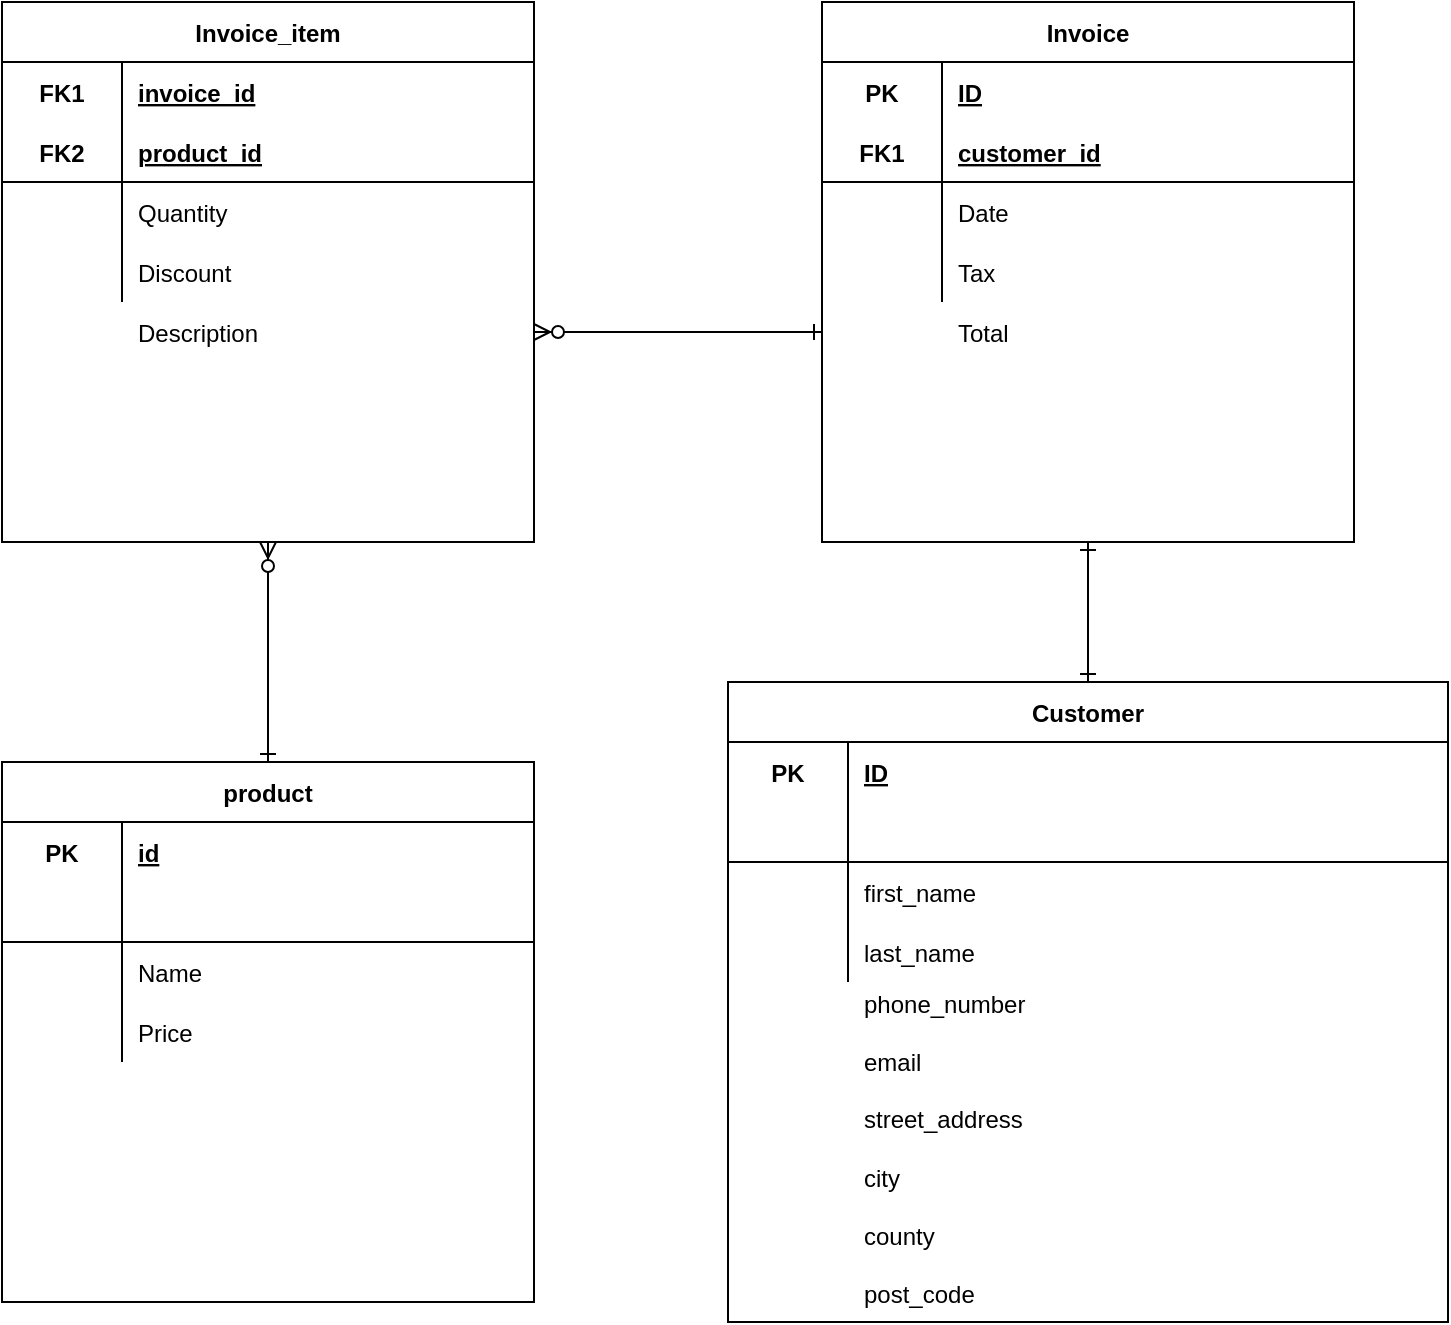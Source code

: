 <mxfile version="13.11.0" type="device"><diagram id="XS3DZHY5heI1pIGqOAwg" name="Page-1"><mxGraphModel dx="1691" dy="942" grid="1" gridSize="10" guides="1" tooltips="1" connect="1" arrows="1" fold="1" page="1" pageScale="1" pageWidth="827" pageHeight="1169" math="0" shadow="0"><root><mxCell id="0"/><mxCell id="1" parent="0"/><mxCell id="uloXXd9x_UpvFsleuhof-17" value="" style="group" parent="1" vertex="1" connectable="0"><mxGeometry x="383" y="380" width="360" height="320" as="geometry"/></mxCell><mxCell id="uloXXd9x_UpvFsleuhof-2" value="Customer" style="shape=table;startSize=30;container=1;collapsible=1;childLayout=tableLayout;fixedRows=1;rowLines=0;fontStyle=1;align=center;resizeLast=1;" parent="uloXXd9x_UpvFsleuhof-17" vertex="1"><mxGeometry width="360" height="320" as="geometry"/></mxCell><mxCell id="uloXXd9x_UpvFsleuhof-3" value="" style="shape=partialRectangle;collapsible=0;dropTarget=0;pointerEvents=0;fillColor=none;top=0;left=0;bottom=0;right=0;points=[[0,0.5],[1,0.5]];portConstraint=eastwest;" parent="uloXXd9x_UpvFsleuhof-2" vertex="1"><mxGeometry y="30" width="360" height="30" as="geometry"/></mxCell><mxCell id="uloXXd9x_UpvFsleuhof-4" value="PK" style="shape=partialRectangle;connectable=0;fillColor=none;top=0;left=0;bottom=0;right=0;fontStyle=1;overflow=hidden;" parent="uloXXd9x_UpvFsleuhof-3" vertex="1"><mxGeometry width="60" height="30" as="geometry"/></mxCell><mxCell id="uloXXd9x_UpvFsleuhof-5" value="ID" style="shape=partialRectangle;connectable=0;fillColor=none;top=0;left=0;bottom=0;right=0;align=left;spacingLeft=6;fontStyle=5;overflow=hidden;" parent="uloXXd9x_UpvFsleuhof-3" vertex="1"><mxGeometry x="60" width="300" height="30" as="geometry"/></mxCell><mxCell id="uloXXd9x_UpvFsleuhof-6" value="" style="shape=partialRectangle;collapsible=0;dropTarget=0;pointerEvents=0;fillColor=none;top=0;left=0;bottom=1;right=0;points=[[0,0.5],[1,0.5]];portConstraint=eastwest;" parent="uloXXd9x_UpvFsleuhof-2" vertex="1"><mxGeometry y="60" width="360" height="30" as="geometry"/></mxCell><mxCell id="uloXXd9x_UpvFsleuhof-7" value="" style="shape=partialRectangle;connectable=0;fillColor=none;top=0;left=0;bottom=0;right=0;fontStyle=1;overflow=hidden;" parent="uloXXd9x_UpvFsleuhof-6" vertex="1"><mxGeometry width="60" height="30" as="geometry"/></mxCell><mxCell id="uloXXd9x_UpvFsleuhof-8" value="" style="shape=partialRectangle;connectable=0;fillColor=none;top=0;left=0;bottom=0;right=0;align=left;spacingLeft=6;fontStyle=5;overflow=hidden;" parent="uloXXd9x_UpvFsleuhof-6" vertex="1"><mxGeometry x="60" width="300" height="30" as="geometry"/></mxCell><mxCell id="uloXXd9x_UpvFsleuhof-9" value="" style="shape=partialRectangle;collapsible=0;dropTarget=0;pointerEvents=0;fillColor=none;top=0;left=0;bottom=0;right=0;points=[[0,0.5],[1,0.5]];portConstraint=eastwest;" parent="uloXXd9x_UpvFsleuhof-2" vertex="1"><mxGeometry y="90" width="360" height="30" as="geometry"/></mxCell><mxCell id="uloXXd9x_UpvFsleuhof-10" value="" style="shape=partialRectangle;connectable=0;fillColor=none;top=0;left=0;bottom=0;right=0;editable=1;overflow=hidden;" parent="uloXXd9x_UpvFsleuhof-9" vertex="1"><mxGeometry width="60" height="30" as="geometry"/></mxCell><mxCell id="uloXXd9x_UpvFsleuhof-11" value="first_name" style="shape=partialRectangle;connectable=0;fillColor=none;top=0;left=0;bottom=0;right=0;align=left;spacingLeft=6;overflow=hidden;" parent="uloXXd9x_UpvFsleuhof-9" vertex="1"><mxGeometry x="60" width="300" height="30" as="geometry"/></mxCell><mxCell id="uloXXd9x_UpvFsleuhof-12" value="" style="shape=partialRectangle;collapsible=0;dropTarget=0;pointerEvents=0;fillColor=none;top=0;left=0;bottom=0;right=0;points=[[0,0.5],[1,0.5]];portConstraint=eastwest;" parent="uloXXd9x_UpvFsleuhof-2" vertex="1"><mxGeometry y="120" width="360" height="30" as="geometry"/></mxCell><mxCell id="uloXXd9x_UpvFsleuhof-13" value="" style="shape=partialRectangle;connectable=0;fillColor=none;top=0;left=0;bottom=0;right=0;editable=1;overflow=hidden;" parent="uloXXd9x_UpvFsleuhof-12" vertex="1"><mxGeometry width="60" height="30" as="geometry"/></mxCell><mxCell id="uloXXd9x_UpvFsleuhof-14" value="last_name" style="shape=partialRectangle;connectable=0;fillColor=none;top=0;left=0;bottom=0;right=0;align=left;spacingLeft=6;overflow=hidden;" parent="uloXXd9x_UpvFsleuhof-12" vertex="1"><mxGeometry x="60" width="300" height="30" as="geometry"/></mxCell><mxCell id="uloXXd9x_UpvFsleuhof-15" value="email" style="shape=partialRectangle;connectable=0;fillColor=none;top=0;left=0;bottom=0;right=0;align=left;spacingLeft=6;overflow=hidden;" parent="uloXXd9x_UpvFsleuhof-17" vertex="1"><mxGeometry x="60" y="174.997" width="120" height="29.091" as="geometry"/></mxCell><mxCell id="uloXXd9x_UpvFsleuhof-16" value="phone_number" style="shape=partialRectangle;connectable=0;fillColor=none;top=0;left=0;bottom=0;right=0;align=left;spacingLeft=6;overflow=hidden;" parent="uloXXd9x_UpvFsleuhof-17" vertex="1"><mxGeometry x="60" y="145.909" width="120" height="29.091" as="geometry"/></mxCell><mxCell id="uloXXd9x_UpvFsleuhof-33" value="street_address" style="shape=partialRectangle;connectable=0;fillColor=none;top=0;left=0;bottom=0;right=0;align=left;spacingLeft=6;overflow=hidden;" parent="uloXXd9x_UpvFsleuhof-17" vertex="1"><mxGeometry x="60" y="203.635" width="120" height="29.091" as="geometry"/></mxCell><mxCell id="uloXXd9x_UpvFsleuhof-34" value="city" style="shape=partialRectangle;connectable=0;fillColor=none;top=0;left=0;bottom=0;right=0;align=left;spacingLeft=6;overflow=hidden;" parent="uloXXd9x_UpvFsleuhof-17" vertex="1"><mxGeometry x="60" y="232.725" width="120" height="29.091" as="geometry"/></mxCell><mxCell id="uloXXd9x_UpvFsleuhof-35" value="county" style="shape=partialRectangle;connectable=0;fillColor=none;top=0;left=0;bottom=0;right=0;align=left;spacingLeft=6;overflow=hidden;" parent="uloXXd9x_UpvFsleuhof-17" vertex="1"><mxGeometry x="60" y="261.816" width="120" height="29.091" as="geometry"/></mxCell><mxCell id="uloXXd9x_UpvFsleuhof-36" value="post_code" style="shape=partialRectangle;connectable=0;fillColor=none;top=0;left=0;bottom=0;right=0;align=left;spacingLeft=6;overflow=hidden;" parent="uloXXd9x_UpvFsleuhof-17" vertex="1"><mxGeometry x="60" y="290.908" width="120" height="29.091" as="geometry"/></mxCell><mxCell id="Pxxtjzy8-bZAmDdIYoLQ-4" value="" style="group" vertex="1" connectable="0" parent="1"><mxGeometry x="430" y="40" width="266" height="270" as="geometry"/></mxCell><mxCell id="uloXXd9x_UpvFsleuhof-19" value="Invoice" style="shape=table;startSize=30;container=1;collapsible=1;childLayout=tableLayout;fixedRows=1;rowLines=0;fontStyle=1;align=center;resizeLast=1;" parent="Pxxtjzy8-bZAmDdIYoLQ-4" vertex="1"><mxGeometry width="266" height="270" as="geometry"/></mxCell><mxCell id="uloXXd9x_UpvFsleuhof-20" value="" style="shape=partialRectangle;collapsible=0;dropTarget=0;pointerEvents=0;fillColor=none;top=0;left=0;bottom=0;right=0;points=[[0,0.5],[1,0.5]];portConstraint=eastwest;" parent="uloXXd9x_UpvFsleuhof-19" vertex="1"><mxGeometry y="30" width="266" height="30" as="geometry"/></mxCell><mxCell id="uloXXd9x_UpvFsleuhof-21" value="PK" style="shape=partialRectangle;connectable=0;fillColor=none;top=0;left=0;bottom=0;right=0;fontStyle=1;overflow=hidden;" parent="uloXXd9x_UpvFsleuhof-20" vertex="1"><mxGeometry width="60" height="30" as="geometry"/></mxCell><mxCell id="uloXXd9x_UpvFsleuhof-22" value="ID" style="shape=partialRectangle;connectable=0;fillColor=none;top=0;left=0;bottom=0;right=0;align=left;spacingLeft=6;fontStyle=5;overflow=hidden;" parent="uloXXd9x_UpvFsleuhof-20" vertex="1"><mxGeometry x="60" width="206" height="30" as="geometry"/></mxCell><mxCell id="uloXXd9x_UpvFsleuhof-23" value="" style="shape=partialRectangle;collapsible=0;dropTarget=0;pointerEvents=0;fillColor=none;top=0;left=0;bottom=1;right=0;points=[[0,0.5],[1,0.5]];portConstraint=eastwest;" parent="uloXXd9x_UpvFsleuhof-19" vertex="1"><mxGeometry y="60" width="266" height="30" as="geometry"/></mxCell><mxCell id="uloXXd9x_UpvFsleuhof-24" value="FK1" style="shape=partialRectangle;connectable=0;fillColor=none;top=0;left=0;bottom=0;right=0;fontStyle=1;overflow=hidden;" parent="uloXXd9x_UpvFsleuhof-23" vertex="1"><mxGeometry width="60" height="30" as="geometry"/></mxCell><mxCell id="uloXXd9x_UpvFsleuhof-25" value="customer_id" style="shape=partialRectangle;connectable=0;fillColor=none;top=0;left=0;bottom=0;right=0;align=left;spacingLeft=6;fontStyle=5;overflow=hidden;" parent="uloXXd9x_UpvFsleuhof-23" vertex="1"><mxGeometry x="60" width="206" height="30" as="geometry"/></mxCell><mxCell id="uloXXd9x_UpvFsleuhof-26" value="" style="shape=partialRectangle;collapsible=0;dropTarget=0;pointerEvents=0;fillColor=none;top=0;left=0;bottom=0;right=0;points=[[0,0.5],[1,0.5]];portConstraint=eastwest;" parent="uloXXd9x_UpvFsleuhof-19" vertex="1"><mxGeometry y="90" width="266" height="30" as="geometry"/></mxCell><mxCell id="uloXXd9x_UpvFsleuhof-27" value="" style="shape=partialRectangle;connectable=0;fillColor=none;top=0;left=0;bottom=0;right=0;editable=1;overflow=hidden;" parent="uloXXd9x_UpvFsleuhof-26" vertex="1"><mxGeometry width="60" height="30" as="geometry"/></mxCell><mxCell id="uloXXd9x_UpvFsleuhof-28" value="Date" style="shape=partialRectangle;connectable=0;fillColor=none;top=0;left=0;bottom=0;right=0;align=left;spacingLeft=6;overflow=hidden;" parent="uloXXd9x_UpvFsleuhof-26" vertex="1"><mxGeometry x="60" width="206" height="30" as="geometry"/></mxCell><mxCell id="uloXXd9x_UpvFsleuhof-29" value="" style="shape=partialRectangle;collapsible=0;dropTarget=0;pointerEvents=0;fillColor=none;top=0;left=0;bottom=0;right=0;points=[[0,0.5],[1,0.5]];portConstraint=eastwest;" parent="uloXXd9x_UpvFsleuhof-19" vertex="1"><mxGeometry y="120" width="266" height="30" as="geometry"/></mxCell><mxCell id="uloXXd9x_UpvFsleuhof-30" value="" style="shape=partialRectangle;connectable=0;fillColor=none;top=0;left=0;bottom=0;right=0;editable=1;overflow=hidden;" parent="uloXXd9x_UpvFsleuhof-29" vertex="1"><mxGeometry width="60" height="30" as="geometry"/></mxCell><mxCell id="uloXXd9x_UpvFsleuhof-31" value="Tax" style="shape=partialRectangle;connectable=0;fillColor=none;top=0;left=0;bottom=0;right=0;align=left;spacingLeft=6;overflow=hidden;" parent="uloXXd9x_UpvFsleuhof-29" vertex="1"><mxGeometry x="60" width="206" height="30" as="geometry"/></mxCell><mxCell id="Pxxtjzy8-bZAmDdIYoLQ-1" value="" style="shape=partialRectangle;collapsible=0;dropTarget=0;pointerEvents=0;fillColor=none;top=0;left=0;bottom=0;right=0;points=[[0,0.5],[1,0.5]];portConstraint=eastwest;" vertex="1" parent="Pxxtjzy8-bZAmDdIYoLQ-4"><mxGeometry y="150" width="266" height="30" as="geometry"/></mxCell><mxCell id="Pxxtjzy8-bZAmDdIYoLQ-2" value="" style="shape=partialRectangle;connectable=0;fillColor=none;top=0;left=0;bottom=0;right=0;editable=1;overflow=hidden;" vertex="1" parent="Pxxtjzy8-bZAmDdIYoLQ-1"><mxGeometry width="60" height="30" as="geometry"/></mxCell><mxCell id="Pxxtjzy8-bZAmDdIYoLQ-3" value="Total" style="shape=partialRectangle;connectable=0;fillColor=none;top=0;left=0;bottom=0;right=0;align=left;spacingLeft=6;overflow=hidden;" vertex="1" parent="Pxxtjzy8-bZAmDdIYoLQ-1"><mxGeometry x="60" width="206" height="30" as="geometry"/></mxCell><mxCell id="Pxxtjzy8-bZAmDdIYoLQ-5" value="" style="group" vertex="1" connectable="0" parent="1"><mxGeometry x="20" y="40" width="266" height="270" as="geometry"/></mxCell><mxCell id="Pxxtjzy8-bZAmDdIYoLQ-22" value="" style="group" vertex="1" connectable="0" parent="Pxxtjzy8-bZAmDdIYoLQ-5"><mxGeometry width="266" height="270" as="geometry"/></mxCell><mxCell id="Pxxtjzy8-bZAmDdIYoLQ-6" value="Invoice_item" style="shape=table;startSize=30;container=1;collapsible=1;childLayout=tableLayout;fixedRows=1;rowLines=0;fontStyle=1;align=center;resizeLast=1;" vertex="1" parent="Pxxtjzy8-bZAmDdIYoLQ-22"><mxGeometry width="266" height="270" as="geometry"/></mxCell><mxCell id="Pxxtjzy8-bZAmDdIYoLQ-7" value="" style="shape=partialRectangle;collapsible=0;dropTarget=0;pointerEvents=0;fillColor=none;top=0;left=0;bottom=0;right=0;points=[[0,0.5],[1,0.5]];portConstraint=eastwest;" vertex="1" parent="Pxxtjzy8-bZAmDdIYoLQ-6"><mxGeometry y="30" width="266" height="30" as="geometry"/></mxCell><mxCell id="Pxxtjzy8-bZAmDdIYoLQ-8" value="FK1" style="shape=partialRectangle;connectable=0;fillColor=none;top=0;left=0;bottom=0;right=0;fontStyle=1;overflow=hidden;" vertex="1" parent="Pxxtjzy8-bZAmDdIYoLQ-7"><mxGeometry width="60" height="30" as="geometry"/></mxCell><mxCell id="Pxxtjzy8-bZAmDdIYoLQ-9" value="invoice_id" style="shape=partialRectangle;connectable=0;fillColor=none;top=0;left=0;bottom=0;right=0;align=left;spacingLeft=6;fontStyle=5;overflow=hidden;" vertex="1" parent="Pxxtjzy8-bZAmDdIYoLQ-7"><mxGeometry x="60" width="206" height="30" as="geometry"/></mxCell><mxCell id="Pxxtjzy8-bZAmDdIYoLQ-10" value="" style="shape=partialRectangle;collapsible=0;dropTarget=0;pointerEvents=0;fillColor=none;top=0;left=0;bottom=1;right=0;points=[[0,0.5],[1,0.5]];portConstraint=eastwest;" vertex="1" parent="Pxxtjzy8-bZAmDdIYoLQ-6"><mxGeometry y="60" width="266" height="30" as="geometry"/></mxCell><mxCell id="Pxxtjzy8-bZAmDdIYoLQ-11" value="FK2" style="shape=partialRectangle;connectable=0;fillColor=none;top=0;left=0;bottom=0;right=0;fontStyle=1;overflow=hidden;" vertex="1" parent="Pxxtjzy8-bZAmDdIYoLQ-10"><mxGeometry width="60" height="30" as="geometry"/></mxCell><mxCell id="Pxxtjzy8-bZAmDdIYoLQ-12" value="product_id" style="shape=partialRectangle;connectable=0;fillColor=none;top=0;left=0;bottom=0;right=0;align=left;spacingLeft=6;fontStyle=5;overflow=hidden;" vertex="1" parent="Pxxtjzy8-bZAmDdIYoLQ-10"><mxGeometry x="60" width="206" height="30" as="geometry"/></mxCell><mxCell id="Pxxtjzy8-bZAmDdIYoLQ-13" value="" style="shape=partialRectangle;collapsible=0;dropTarget=0;pointerEvents=0;fillColor=none;top=0;left=0;bottom=0;right=0;points=[[0,0.5],[1,0.5]];portConstraint=eastwest;" vertex="1" parent="Pxxtjzy8-bZAmDdIYoLQ-6"><mxGeometry y="90" width="266" height="30" as="geometry"/></mxCell><mxCell id="Pxxtjzy8-bZAmDdIYoLQ-14" value="" style="shape=partialRectangle;connectable=0;fillColor=none;top=0;left=0;bottom=0;right=0;editable=1;overflow=hidden;" vertex="1" parent="Pxxtjzy8-bZAmDdIYoLQ-13"><mxGeometry width="60" height="30" as="geometry"/></mxCell><mxCell id="Pxxtjzy8-bZAmDdIYoLQ-15" value="Quantity" style="shape=partialRectangle;connectable=0;fillColor=none;top=0;left=0;bottom=0;right=0;align=left;spacingLeft=6;overflow=hidden;" vertex="1" parent="Pxxtjzy8-bZAmDdIYoLQ-13"><mxGeometry x="60" width="206" height="30" as="geometry"/></mxCell><mxCell id="Pxxtjzy8-bZAmDdIYoLQ-16" value="" style="shape=partialRectangle;collapsible=0;dropTarget=0;pointerEvents=0;fillColor=none;top=0;left=0;bottom=0;right=0;points=[[0,0.5],[1,0.5]];portConstraint=eastwest;" vertex="1" parent="Pxxtjzy8-bZAmDdIYoLQ-6"><mxGeometry y="120" width="266" height="30" as="geometry"/></mxCell><mxCell id="Pxxtjzy8-bZAmDdIYoLQ-17" value="" style="shape=partialRectangle;connectable=0;fillColor=none;top=0;left=0;bottom=0;right=0;editable=1;overflow=hidden;" vertex="1" parent="Pxxtjzy8-bZAmDdIYoLQ-16"><mxGeometry width="60" height="30" as="geometry"/></mxCell><mxCell id="Pxxtjzy8-bZAmDdIYoLQ-18" value="Discount" style="shape=partialRectangle;connectable=0;fillColor=none;top=0;left=0;bottom=0;right=0;align=left;spacingLeft=6;overflow=hidden;" vertex="1" parent="Pxxtjzy8-bZAmDdIYoLQ-16"><mxGeometry x="60" width="206" height="30" as="geometry"/></mxCell><mxCell id="Pxxtjzy8-bZAmDdIYoLQ-19" value="" style="shape=partialRectangle;collapsible=0;dropTarget=0;pointerEvents=0;fillColor=none;top=0;left=0;bottom=0;right=0;points=[[0,0.5],[1,0.5]];portConstraint=eastwest;" vertex="1" parent="Pxxtjzy8-bZAmDdIYoLQ-22"><mxGeometry y="150" width="266" height="30" as="geometry"/></mxCell><mxCell id="Pxxtjzy8-bZAmDdIYoLQ-20" value="" style="shape=partialRectangle;connectable=0;fillColor=none;top=0;left=0;bottom=0;right=0;editable=1;overflow=hidden;" vertex="1" parent="Pxxtjzy8-bZAmDdIYoLQ-19"><mxGeometry width="60" height="30" as="geometry"/></mxCell><mxCell id="Pxxtjzy8-bZAmDdIYoLQ-21" value="Description" style="shape=partialRectangle;connectable=0;fillColor=none;top=0;left=0;bottom=0;right=0;align=left;spacingLeft=6;overflow=hidden;" vertex="1" parent="Pxxtjzy8-bZAmDdIYoLQ-19"><mxGeometry x="60" width="206" height="30" as="geometry"/></mxCell><mxCell id="Pxxtjzy8-bZAmDdIYoLQ-23" value="" style="group" vertex="1" connectable="0" parent="1"><mxGeometry x="20" y="420" width="266" height="270" as="geometry"/></mxCell><mxCell id="Pxxtjzy8-bZAmDdIYoLQ-24" value="" style="group" vertex="1" connectable="0" parent="Pxxtjzy8-bZAmDdIYoLQ-23"><mxGeometry width="266" height="270" as="geometry"/></mxCell><mxCell id="Pxxtjzy8-bZAmDdIYoLQ-25" value="product" style="shape=table;startSize=30;container=1;collapsible=1;childLayout=tableLayout;fixedRows=1;rowLines=0;fontStyle=1;align=center;resizeLast=1;" vertex="1" parent="Pxxtjzy8-bZAmDdIYoLQ-24"><mxGeometry width="266" height="270" as="geometry"/></mxCell><mxCell id="Pxxtjzy8-bZAmDdIYoLQ-26" value="" style="shape=partialRectangle;collapsible=0;dropTarget=0;pointerEvents=0;fillColor=none;top=0;left=0;bottom=0;right=0;points=[[0,0.5],[1,0.5]];portConstraint=eastwest;" vertex="1" parent="Pxxtjzy8-bZAmDdIYoLQ-25"><mxGeometry y="30" width="266" height="30" as="geometry"/></mxCell><mxCell id="Pxxtjzy8-bZAmDdIYoLQ-27" value="PK" style="shape=partialRectangle;connectable=0;fillColor=none;top=0;left=0;bottom=0;right=0;fontStyle=1;overflow=hidden;" vertex="1" parent="Pxxtjzy8-bZAmDdIYoLQ-26"><mxGeometry width="60" height="30" as="geometry"/></mxCell><mxCell id="Pxxtjzy8-bZAmDdIYoLQ-28" value="id" style="shape=partialRectangle;connectable=0;fillColor=none;top=0;left=0;bottom=0;right=0;align=left;spacingLeft=6;fontStyle=5;overflow=hidden;" vertex="1" parent="Pxxtjzy8-bZAmDdIYoLQ-26"><mxGeometry x="60" width="206" height="30" as="geometry"/></mxCell><mxCell id="Pxxtjzy8-bZAmDdIYoLQ-29" value="" style="shape=partialRectangle;collapsible=0;dropTarget=0;pointerEvents=0;fillColor=none;top=0;left=0;bottom=1;right=0;points=[[0,0.5],[1,0.5]];portConstraint=eastwest;" vertex="1" parent="Pxxtjzy8-bZAmDdIYoLQ-25"><mxGeometry y="60" width="266" height="30" as="geometry"/></mxCell><mxCell id="Pxxtjzy8-bZAmDdIYoLQ-30" value="" style="shape=partialRectangle;connectable=0;fillColor=none;top=0;left=0;bottom=0;right=0;fontStyle=1;overflow=hidden;" vertex="1" parent="Pxxtjzy8-bZAmDdIYoLQ-29"><mxGeometry width="60" height="30" as="geometry"/></mxCell><mxCell id="Pxxtjzy8-bZAmDdIYoLQ-31" value="" style="shape=partialRectangle;connectable=0;fillColor=none;top=0;left=0;bottom=0;right=0;align=left;spacingLeft=6;fontStyle=5;overflow=hidden;" vertex="1" parent="Pxxtjzy8-bZAmDdIYoLQ-29"><mxGeometry x="60" width="206" height="30" as="geometry"/></mxCell><mxCell id="Pxxtjzy8-bZAmDdIYoLQ-32" value="" style="shape=partialRectangle;collapsible=0;dropTarget=0;pointerEvents=0;fillColor=none;top=0;left=0;bottom=0;right=0;points=[[0,0.5],[1,0.5]];portConstraint=eastwest;" vertex="1" parent="Pxxtjzy8-bZAmDdIYoLQ-25"><mxGeometry y="90" width="266" height="30" as="geometry"/></mxCell><mxCell id="Pxxtjzy8-bZAmDdIYoLQ-33" value="" style="shape=partialRectangle;connectable=0;fillColor=none;top=0;left=0;bottom=0;right=0;editable=1;overflow=hidden;" vertex="1" parent="Pxxtjzy8-bZAmDdIYoLQ-32"><mxGeometry width="60" height="30" as="geometry"/></mxCell><mxCell id="Pxxtjzy8-bZAmDdIYoLQ-34" value="Name" style="shape=partialRectangle;connectable=0;fillColor=none;top=0;left=0;bottom=0;right=0;align=left;spacingLeft=6;overflow=hidden;" vertex="1" parent="Pxxtjzy8-bZAmDdIYoLQ-32"><mxGeometry x="60" width="206" height="30" as="geometry"/></mxCell><mxCell id="Pxxtjzy8-bZAmDdIYoLQ-35" value="" style="shape=partialRectangle;collapsible=0;dropTarget=0;pointerEvents=0;fillColor=none;top=0;left=0;bottom=0;right=0;points=[[0,0.5],[1,0.5]];portConstraint=eastwest;" vertex="1" parent="Pxxtjzy8-bZAmDdIYoLQ-25"><mxGeometry y="120" width="266" height="30" as="geometry"/></mxCell><mxCell id="Pxxtjzy8-bZAmDdIYoLQ-36" value="" style="shape=partialRectangle;connectable=0;fillColor=none;top=0;left=0;bottom=0;right=0;editable=1;overflow=hidden;" vertex="1" parent="Pxxtjzy8-bZAmDdIYoLQ-35"><mxGeometry width="60" height="30" as="geometry"/></mxCell><mxCell id="Pxxtjzy8-bZAmDdIYoLQ-37" value="Price" style="shape=partialRectangle;connectable=0;fillColor=none;top=0;left=0;bottom=0;right=0;align=left;spacingLeft=6;overflow=hidden;" vertex="1" parent="Pxxtjzy8-bZAmDdIYoLQ-35"><mxGeometry x="60" width="206" height="30" as="geometry"/></mxCell><mxCell id="Pxxtjzy8-bZAmDdIYoLQ-38" value="" style="shape=partialRectangle;collapsible=0;dropTarget=0;pointerEvents=0;fillColor=none;top=0;left=0;bottom=0;right=0;points=[[0,0.5],[1,0.5]];portConstraint=eastwest;" vertex="1" parent="Pxxtjzy8-bZAmDdIYoLQ-24"><mxGeometry y="150" width="266" height="30" as="geometry"/></mxCell><mxCell id="Pxxtjzy8-bZAmDdIYoLQ-39" value="" style="shape=partialRectangle;connectable=0;fillColor=none;top=0;left=0;bottom=0;right=0;editable=1;overflow=hidden;" vertex="1" parent="Pxxtjzy8-bZAmDdIYoLQ-38"><mxGeometry width="60" height="30" as="geometry"/></mxCell><mxCell id="Pxxtjzy8-bZAmDdIYoLQ-40" value="" style="shape=partialRectangle;connectable=0;fillColor=none;top=0;left=0;bottom=0;right=0;align=left;spacingLeft=6;overflow=hidden;" vertex="1" parent="Pxxtjzy8-bZAmDdIYoLQ-38"><mxGeometry x="60" width="206" height="30" as="geometry"/></mxCell><mxCell id="Pxxtjzy8-bZAmDdIYoLQ-41" style="edgeStyle=orthogonalEdgeStyle;rounded=0;orthogonalLoop=1;jettySize=auto;html=1;exitX=0.5;exitY=1;exitDx=0;exitDy=0;entryX=0.5;entryY=0;entryDx=0;entryDy=0;endArrow=ERone;endFill=0;startArrow=ERzeroToMany;startFill=1;strokeWidth=1;" edge="1" parent="1" source="Pxxtjzy8-bZAmDdIYoLQ-6" target="Pxxtjzy8-bZAmDdIYoLQ-25"><mxGeometry relative="1" as="geometry"/></mxCell><mxCell id="Pxxtjzy8-bZAmDdIYoLQ-43" style="edgeStyle=orthogonalEdgeStyle;rounded=0;orthogonalLoop=1;jettySize=auto;html=1;exitX=1;exitY=0.5;exitDx=0;exitDy=0;entryX=0;entryY=0.5;entryDx=0;entryDy=0;startArrow=ERzeroToMany;startFill=1;endArrow=ERone;endFill=0;strokeWidth=1;" edge="1" parent="1" source="Pxxtjzy8-bZAmDdIYoLQ-19" target="Pxxtjzy8-bZAmDdIYoLQ-1"><mxGeometry relative="1" as="geometry"/></mxCell><mxCell id="Pxxtjzy8-bZAmDdIYoLQ-46" style="edgeStyle=orthogonalEdgeStyle;rounded=0;orthogonalLoop=1;jettySize=auto;html=1;exitX=0.5;exitY=0;exitDx=0;exitDy=0;entryX=0.5;entryY=1;entryDx=0;entryDy=0;startArrow=ERone;startFill=0;endArrow=ERone;endFill=0;strokeWidth=1;" edge="1" parent="1" source="uloXXd9x_UpvFsleuhof-2" target="uloXXd9x_UpvFsleuhof-19"><mxGeometry relative="1" as="geometry"/></mxCell></root></mxGraphModel></diagram></mxfile>